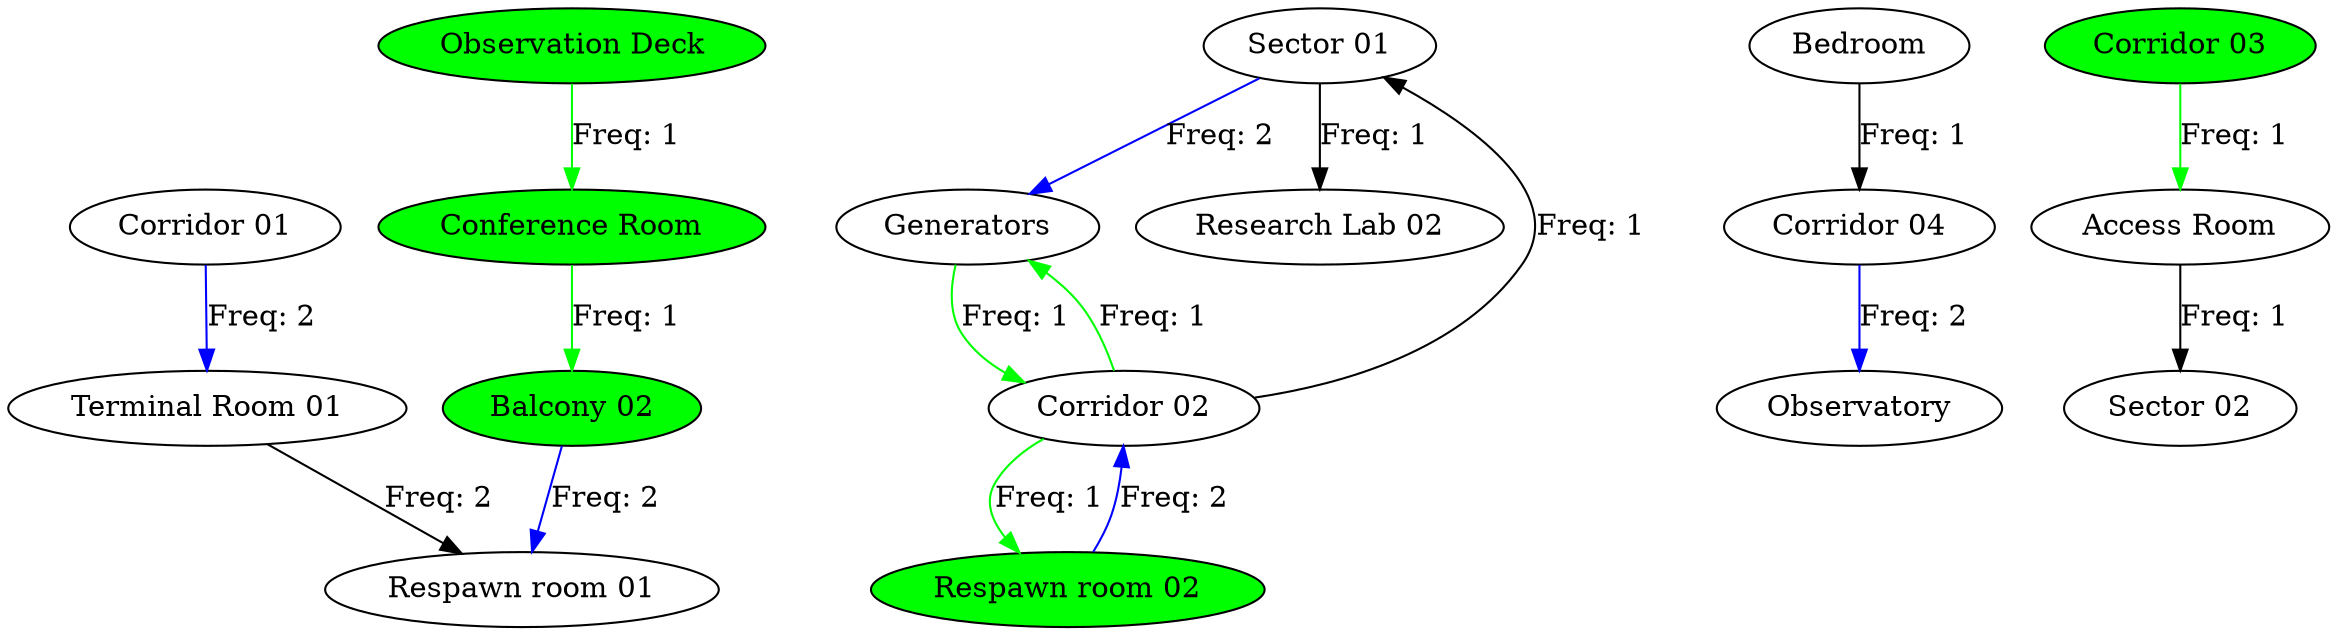 // ['Gats Test 1', 'Gats Test 2']
digraph {
	"Corridor 01" [label="Corridor 01"]
	"Terminal Room 01" [label="Terminal Room 01"]
	"Respawn room 01" [label="Respawn room 01"]
	"Sector 01" [label="Sector 01"]
	Generators [label=Generators]
	"Corridor 02" [label="Corridor 02"]
	"Research Lab 02" [label="Research Lab 02"]
	Bedroom [label=Bedroom]
	"Corridor 04" [label="Corridor 04"]
	Observatory [label=Observatory]
	"Access Room" [label="Access Room"]
	"Sector 02" [label="Sector 02"]
	"Observation Deck" [label="Observation Deck" fillcolor=green style=filled]
	"Conference Room" [label="Conference Room" fillcolor=green style=filled]
	"Balcony 02" [label="Balcony 02" fillcolor=green style=filled]
	"Respawn room 02" [label="Respawn room 02" fillcolor=green style=filled]
	"Corridor 03" [label="Corridor 03" fillcolor=green style=filled]
	"Corridor 01" -> "Terminal Room 01" [label="Freq: 2" color=blue constraint=true]
	"Terminal Room 01" -> "Respawn room 01" [label="Freq: 2" color=black constraint=true]
	"Sector 01" -> Generators [label="Freq: 2" color=blue constraint=true]
	"Corridor 02" -> "Sector 01" [label="Freq: 1" color=black constraint=true]
	"Sector 01" -> "Research Lab 02" [label="Freq: 1" color=black constraint=true]
	Bedroom -> "Corridor 04" [label="Freq: 1" color=black constraint=true]
	"Corridor 04" -> Observatory [label="Freq: 2" color=blue constraint=true]
	"Access Room" -> "Sector 02" [label="Freq: 1" color=black constraint=true]
	"Observation Deck" -> "Conference Room" [label="Freq: 1" color=green constraint=true]
	"Conference Room" -> "Balcony 02" [label="Freq: 1" color=green constraint=true]
	"Balcony 02" -> "Respawn room 01" [label="Freq: 2" color=blue constraint=true]
	"Respawn room 02" -> "Corridor 02" [label="Freq: 2" color=blue constraint=true]
	"Corridor 02" -> "Respawn room 02" [label="Freq: 1" color=green constraint=true]
	"Corridor 02" -> Generators [label="Freq: 1" color=green constraint=true]
	Generators -> "Corridor 02" [label="Freq: 1" color=green constraint=true]
	"Corridor 03" -> "Access Room" [label="Freq: 1" color=green constraint=true]
}
